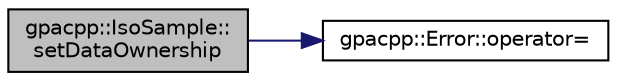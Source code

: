 digraph "gpacpp::IsoSample::setDataOwnership"
{
 // INTERACTIVE_SVG=YES
  edge [fontname="Helvetica",fontsize="10",labelfontname="Helvetica",labelfontsize="10"];
  node [fontname="Helvetica",fontsize="10",shape=record];
  rankdir="LR";
  Node1 [label="gpacpp::IsoSample::\lsetDataOwnership",height=0.2,width=0.4,color="black", fillcolor="grey75", style="filled", fontcolor="black"];
  Node1 -> Node2 [color="midnightblue",fontsize="10",style="solid",fontname="Helvetica"];
  Node2 [label="gpacpp::Error::operator=",height=0.2,width=0.4,color="black", fillcolor="white", style="filled",URL="$classgpacpp_1_1_error.html#a13027311fe2e75d46fec7715e6996183"];
}
